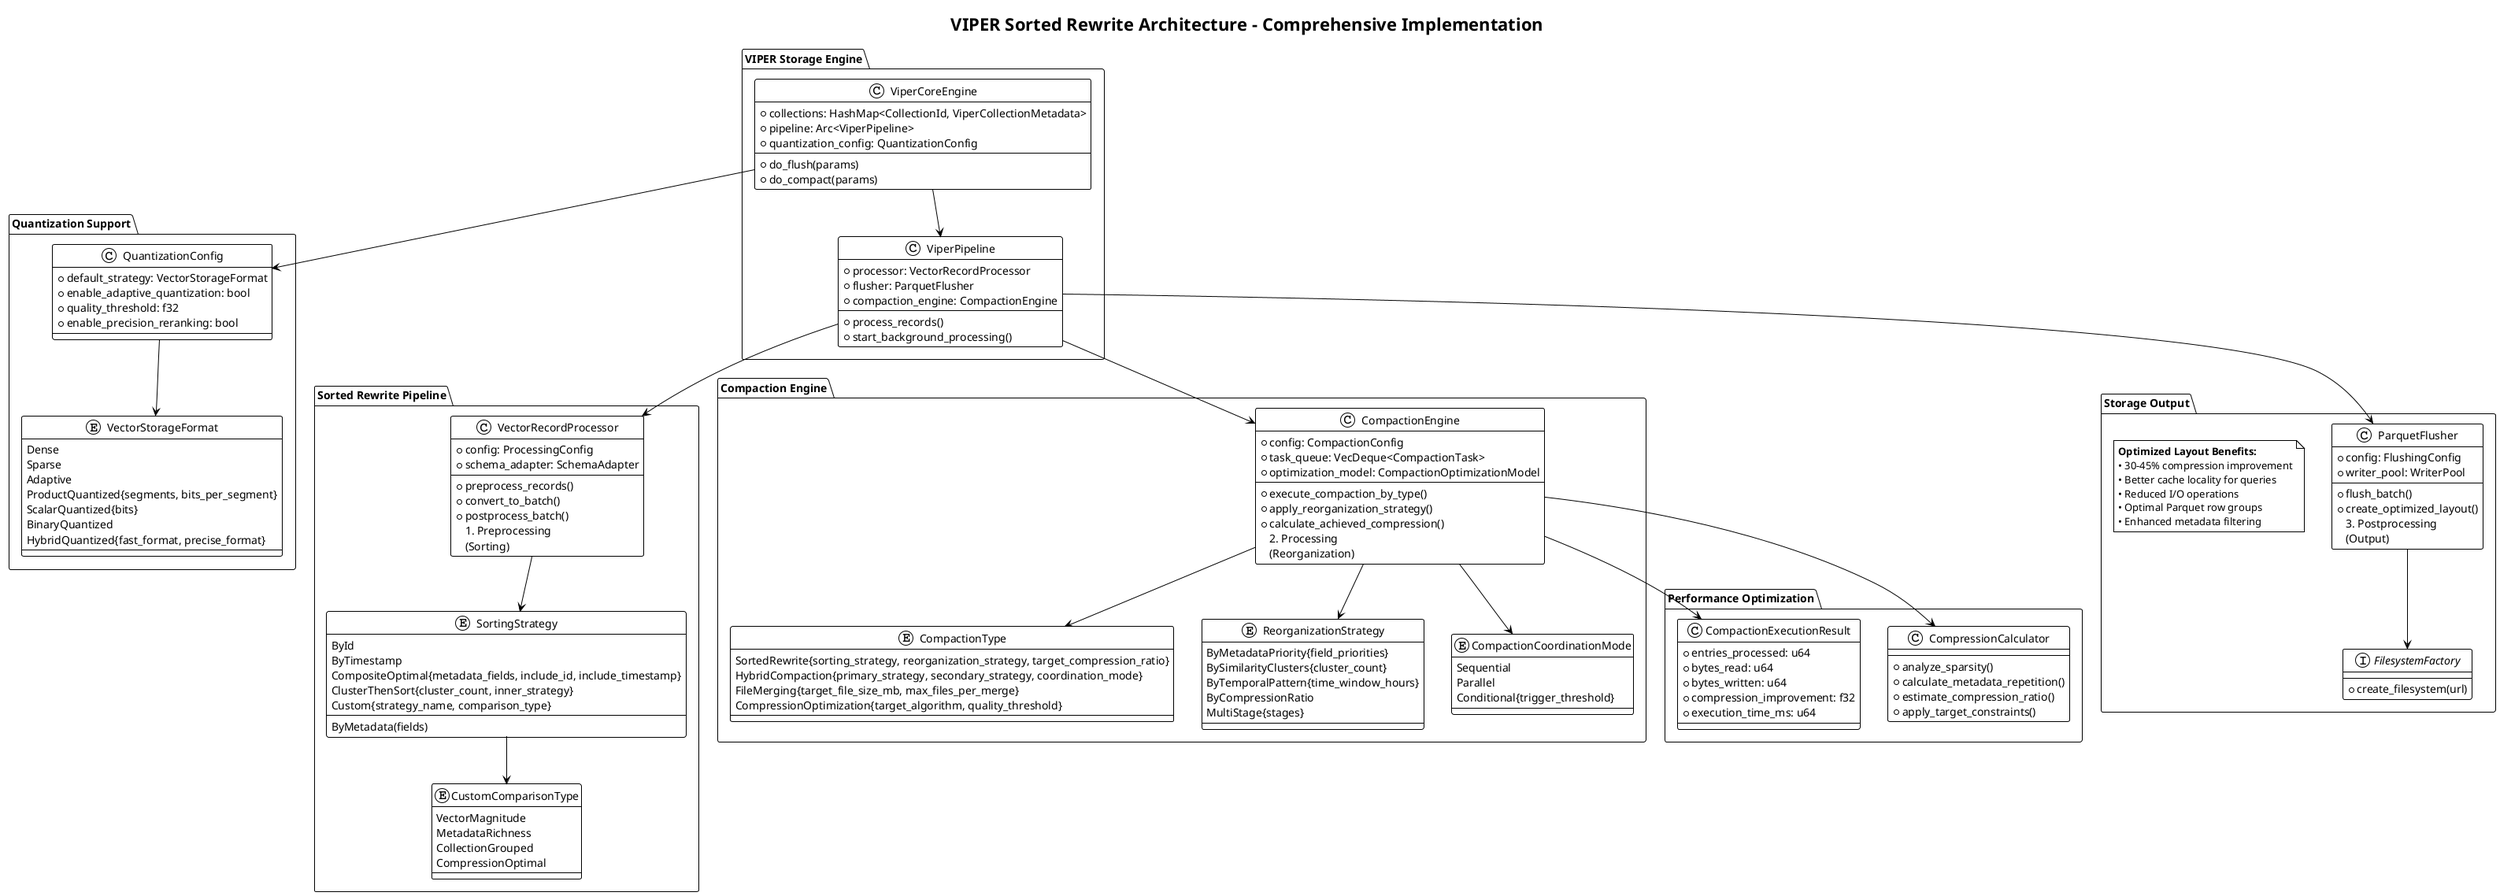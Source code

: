 @startuml VIPER Sorted Rewrite Architecture
!theme plain
title VIPER Sorted Rewrite Architecture - Comprehensive Implementation

package "VIPER Storage Engine" {
  class "ViperCoreEngine" {
    +collections: HashMap<CollectionId, ViperCollectionMetadata>
    +pipeline: Arc<ViperPipeline>
    +quantization_config: QuantizationConfig
    +do_flush(params)
    +do_compact(params)
  }
  
  class "ViperPipeline" {
    +processor: VectorRecordProcessor
    +flusher: ParquetFlusher
    +compaction_engine: CompactionEngine
    +process_records()
    +start_background_processing()
  }
}

package "Sorted Rewrite Pipeline" {
  class "VectorRecordProcessor" {
    +config: ProcessingConfig
    +schema_adapter: SchemaAdapter
    +preprocess_records()
    +convert_to_batch()
    +postprocess_batch()
  }
  
  enum "SortingStrategy" {
    ById
    ByTimestamp
    ByMetadata(fields)
    CompositeOptimal{metadata_fields, include_id, include_timestamp}
    ClusterThenSort{cluster_count, inner_strategy}
    Custom{strategy_name, comparison_type}
  }
  
  enum "CustomComparisonType" {
    VectorMagnitude
    MetadataRichness
    CollectionGrouped
    CompressionOptimal
  }
}

package "Compaction Engine" {
  class "CompactionEngine" {
    +config: CompactionConfig
    +task_queue: VecDeque<CompactionTask>
    +optimization_model: CompactionOptimizationModel
    +execute_compaction_by_type()
    +apply_reorganization_strategy()
    +calculate_achieved_compression()
  }
  
  enum "CompactionType" {
    SortedRewrite{sorting_strategy, reorganization_strategy, target_compression_ratio}
    HybridCompaction{primary_strategy, secondary_strategy, coordination_mode}
    FileMerging{target_file_size_mb, max_files_per_merge}
    CompressionOptimization{target_algorithm, quality_threshold}
  }
  
  enum "ReorganizationStrategy" {
    ByMetadataPriority{field_priorities}
    BySimilarityClusters{cluster_count}
    ByTemporalPattern{time_window_hours}
    ByCompressionRatio
    MultiStage{stages}
  }
  
  enum "CompactionCoordinationMode" {
    Sequential
    Parallel
    Conditional{trigger_threshold}
  }
}

package "Performance Optimization" {
  class "CompressionCalculator" {
    +analyze_sparsity()
    +calculate_metadata_repetition()
    +estimate_compression_ratio()
    +apply_target_constraints()
  }
  
  class "CompactionExecutionResult" {
    +entries_processed: u64
    +bytes_read: u64
    +bytes_written: u64
    +compression_improvement: f32
    +execution_time_ms: u64
  }
}

package "Quantization Support" {
  enum "VectorStorageFormat" {
    Dense
    Sparse
    Adaptive
    ProductQuantized{segments, bits_per_segment}
    ScalarQuantized{bits}
    BinaryQuantized
    HybridQuantized{fast_format, precise_format}
  }
  
  class "QuantizationConfig" {
    +default_strategy: VectorStorageFormat
    +enable_adaptive_quantization: bool
    +quality_threshold: f32
    +enable_precision_reranking: bool
  }
}

package "Storage Output" {
  class "ParquetFlusher" {
    +config: FlushingConfig
    +writer_pool: WriterPool
    +flush_batch()
    +create_optimized_layout()
  }
  
  interface "FilesystemFactory" {
    +create_filesystem(url)
  }
  
  note as N1
    <b>Optimized Layout Benefits:</b>
    • 30-45% compression improvement
    • Better cache locality for queries
    • Reduced I/O operations
    • Optimal Parquet row groups
    • Enhanced metadata filtering
  end note
}

' Relationships
ViperCoreEngine --> ViperPipeline
ViperPipeline --> VectorRecordProcessor
ViperPipeline --> CompactionEngine
ViperPipeline --> ParquetFlusher

VectorRecordProcessor --> SortingStrategy
SortingStrategy --> CustomComparisonType

CompactionEngine --> CompactionType
CompactionEngine --> ReorganizationStrategy
CompactionEngine --> CompactionCoordinationMode
CompactionEngine --> CompressionCalculator
CompactionEngine --> CompactionExecutionResult

ViperCoreEngine --> QuantizationConfig
QuantizationConfig --> VectorStorageFormat

ParquetFlusher --> FilesystemFactory

' Flow annotations
VectorRecordProcessor : 1. Preprocessing\n(Sorting)
CompactionEngine : 2. Processing\n(Reorganization)
ParquetFlusher : 3. Postprocessing\n(Output)

@enduml